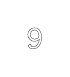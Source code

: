   \begin{scope}[shift={(-8.622, 11.144)}]
    \path[draw=black,line width=0.003cm] (8.8, -11.005).. controls (8.8, -10.903) and (8.754, -10.874) .. (8.713, -10.874).. controls (8.666, -10.874) and (8.624, -10.909) .. (8.624, -10.96).. controls (8.624, -11.009) and (8.661, -11.046) .. (8.707, -11.046).. controls (8.729, -11.046) and (8.751, -11.039) .. (8.771, -11.022).. controls (8.766, -11.074) and (8.733, -11.116) .. (8.693, -11.116).. controls (8.689, -11.116) and (8.674, -11.116) .. (8.665, -11.109).. controls (8.666, -11.107) and (8.668, -11.104) .. (8.668, -11.097).. controls (8.668, -11.087) and (8.661, -11.079) .. (8.65, -11.079).. controls (8.639, -11.079) and (8.631, -11.086) .. (8.631, -11.098).. controls (8.631, -11.112) and (8.638, -11.142) .. (8.693, -11.142).. controls (8.748, -11.142) and (8.8, -11.089) .. (8.8, -11.005) -- cycle(8.768, -10.973).. controls (8.768, -10.996) and (8.745, -11.02) .. (8.71, -11.02).. controls (8.675, -11.02) and (8.653, -10.992) .. (8.653, -10.96).. controls (8.653, -10.924) and (8.683, -10.9) .. (8.713, -10.9).. controls (8.732, -10.9) and (8.743, -10.91) .. (8.75, -10.918).. controls (8.764, -10.935) and (8.768, -10.943) .. (8.768, -10.973) -- cycle;



  \end{scope}
